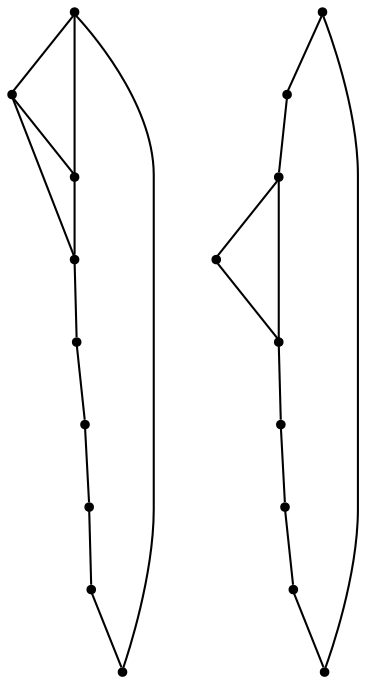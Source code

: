 graph {
  node [shape=point,comment="{\"directed\":false,\"doi\":\"10.4230/LIPIcs.GD.2024.10\",\"figure\":\"12 (3)\"}"]

  v0 [pos="1772.863365800089,557.0584649639256"]
  v1 [pos="1669.4139799084423,587.5094803170703"]
  v2 [pos="1787.8258049034544,528.2282450477128"]
  v3 [pos="1787.6465919288235,756.2405670602279"]
  v4 [pos="1772.684152825458,785.0664634988905"]
  v5 [pos="1669.234766933812,815.5218023295854"]
  v6 [pos="1775.3848122224313,501.79806381631477"]
  v7 [pos="1749.7111862967936,484.68497670573845"]
  v8 [pos="1710.5795435984735,472.6679980158806"]
  v9 [pos="1673.9235583438822,468.9927877759462"]
  v10 [pos="1585.8451509981235,570.3839314182608"]
  v11 [pos="1550.6396588327366,528.2282450477128"]
  v12 [pos="1775.2015291163684,729.8063166734885"]
  v13 [pos="1749.5277759991232,712.6932295629122"]
  v14 [pos="1710.396133300803,700.6759965508454"]
  v15 [pos="1673.7401480462117,697.0010406331199"]
  v16 [pos="1585.6659380234926,798.3962534307759"]
  v17 [pos="1550.4603186664988,756.2405670602279"]

  v0 -- v1 [id="-1",pos="1772.863365800089,557.0584649639256 1752.634249307496,575.2265155043333 1713.8107371210351,587.5138037946206 1669.4139799084423,587.5094803170703"]
  v11 -- v1 [id="-2",pos="1550.6396588327366,528.2282450477128 1669.4139799084423,587.5094803170703 1669.4139799084423,587.5094803170703 1669.4139799084423,587.5094803170703"]
  v10 -- v0 [id="-3",pos="1585.8451509981235,570.3839314182608 1772.863365800089,557.0584649639256 1772.863365800089,557.0584649639256 1772.863365800089,557.0584649639256"]
  v2 -- v0 [id="-4",pos="1787.8258049034544,528.2282450477128 1787.8423716103,538.6962032046986 1782.4183070679321,548.5269551554176 1772.863365800089,557.0584649639256"]
  v4 -- v5 [id="-6",pos="1772.684152825458,785.0664634988905 1752.4506264268534,803.2300246004481 1713.6229757472843,815.5218023295854 1669.234766933812,815.5218023295854"]
  v3 -- v4 [id="-7",pos="1787.6465919288235,756.2405670602279 1787.6424264036857,766.7001575909112 1782.2229811241277,776.5273338897341 1772.684152825458,785.0664634988905"]
  v17 -- v15 [id="-8",pos="1550.4603186664988,756.2405670602279 1550.4562803329682,723.4977271221294 1603.554197466585,696.9550718938723 1673.7401480462117,697.0010406331199"]
  v17 -- v5 [id="-9",pos="1550.4603186664988,756.2405670602279 1616.2659810794667,753.9488060558263 1655.8602196533948,773.707861427165 1669.234766933812,815.5218023295854"]
  v11 -- v9 [id="-10",pos="1550.6396588327366,528.2282450477128 1550.6562255395825,495.48972858716456 1603.7500725417672,468.94707335890746 1673.9235583438822,468.9927877759462"]
  v5 -- v16 [id="-11",pos="1669.234766933812,815.5218023295854 1636.537168391024,815.5218023295854 1607.07855596203,808.9807868346336 1585.6659380234926,798.3962534307759"]
  v16 -- v17 [id="-12",pos="1585.6659380234926,798.3962534307759 1563.9214453579007,787.6422268566148 1550.4562803329682,772.7270091893453 1550.4603186664988,756.2405670602279"]
  v15 -- v14 [id="-13",pos="1673.7401480462117,697.0010406331199 1683.612243833801,696.9550718938723 1697.5600897169568,698.2668875055618 1710.396133300803,700.6759965508454"]
  v14 -- v13 [id="-14",pos="1710.396133300803,700.6759965508454 1725.0617331404162,703.3885919955553 1738.3125459861158,707.509529876425 1749.5277759991232,712.6932295629122"]
  v13 -- v12 [id="-15",pos="1749.5277759991232,712.6932295629122 1760.0404938276874,717.5544766111173 1768.7755761533801,723.3410618213368 1775.2015291163684,729.8063166734885"]
  v12 -- v3 [id="-16",pos="1775.2015291163684,729.8063166734885 1783.1711019600234,737.7588201872595 1787.6424264036855,746.7386032645293 1787.6465919288235,756.2405670602279"]
  v1 -- v10 [id="-17",pos="1669.4139799084423,587.5094803170703 1636.7247261473894,587.5138037946206 1607.260363416086,580.9694492533891 1585.8451509981235,570.3839314182608"]
  v10 -- v11 [id="-18",pos="1585.8451509981235,570.3839314182608 1564.1135687678884,559.6267139342624 1550.6562255395825,544.7148534781763 1550.6396588327366,528.2282450477128"]
  v9 -- v8 [id="-19",pos="1673.9235583438822,468.9927877759462 1683.803398472946,468.94707335890735 1697.7471223421248,470.2580385620488 1710.5795435984735,472.6679980158806"]
  v8 -- v7 [id="-20",pos="1710.5795435984735,472.6679980158806 1725.24574578065,475.3772769836646 1738.497228919262,479.49713851743684 1749.7111862967936,484.68497670573845"]
  v7 -- v6 [id="-21",pos="1749.7111862967936,484.68497670573845 1760.227841354316,489.54012166170423 1768.9647258797327,495.325890816634 1775.3848122224313,501.79806381631477"]
  v6 -- v2 [id="-22",pos="1775.3848122224313,501.79806381631477 1783.3677410907485,509.74485591346945 1787.8423716103,518.7274342943292 1787.8258049034544,528.2282450477128"]
}